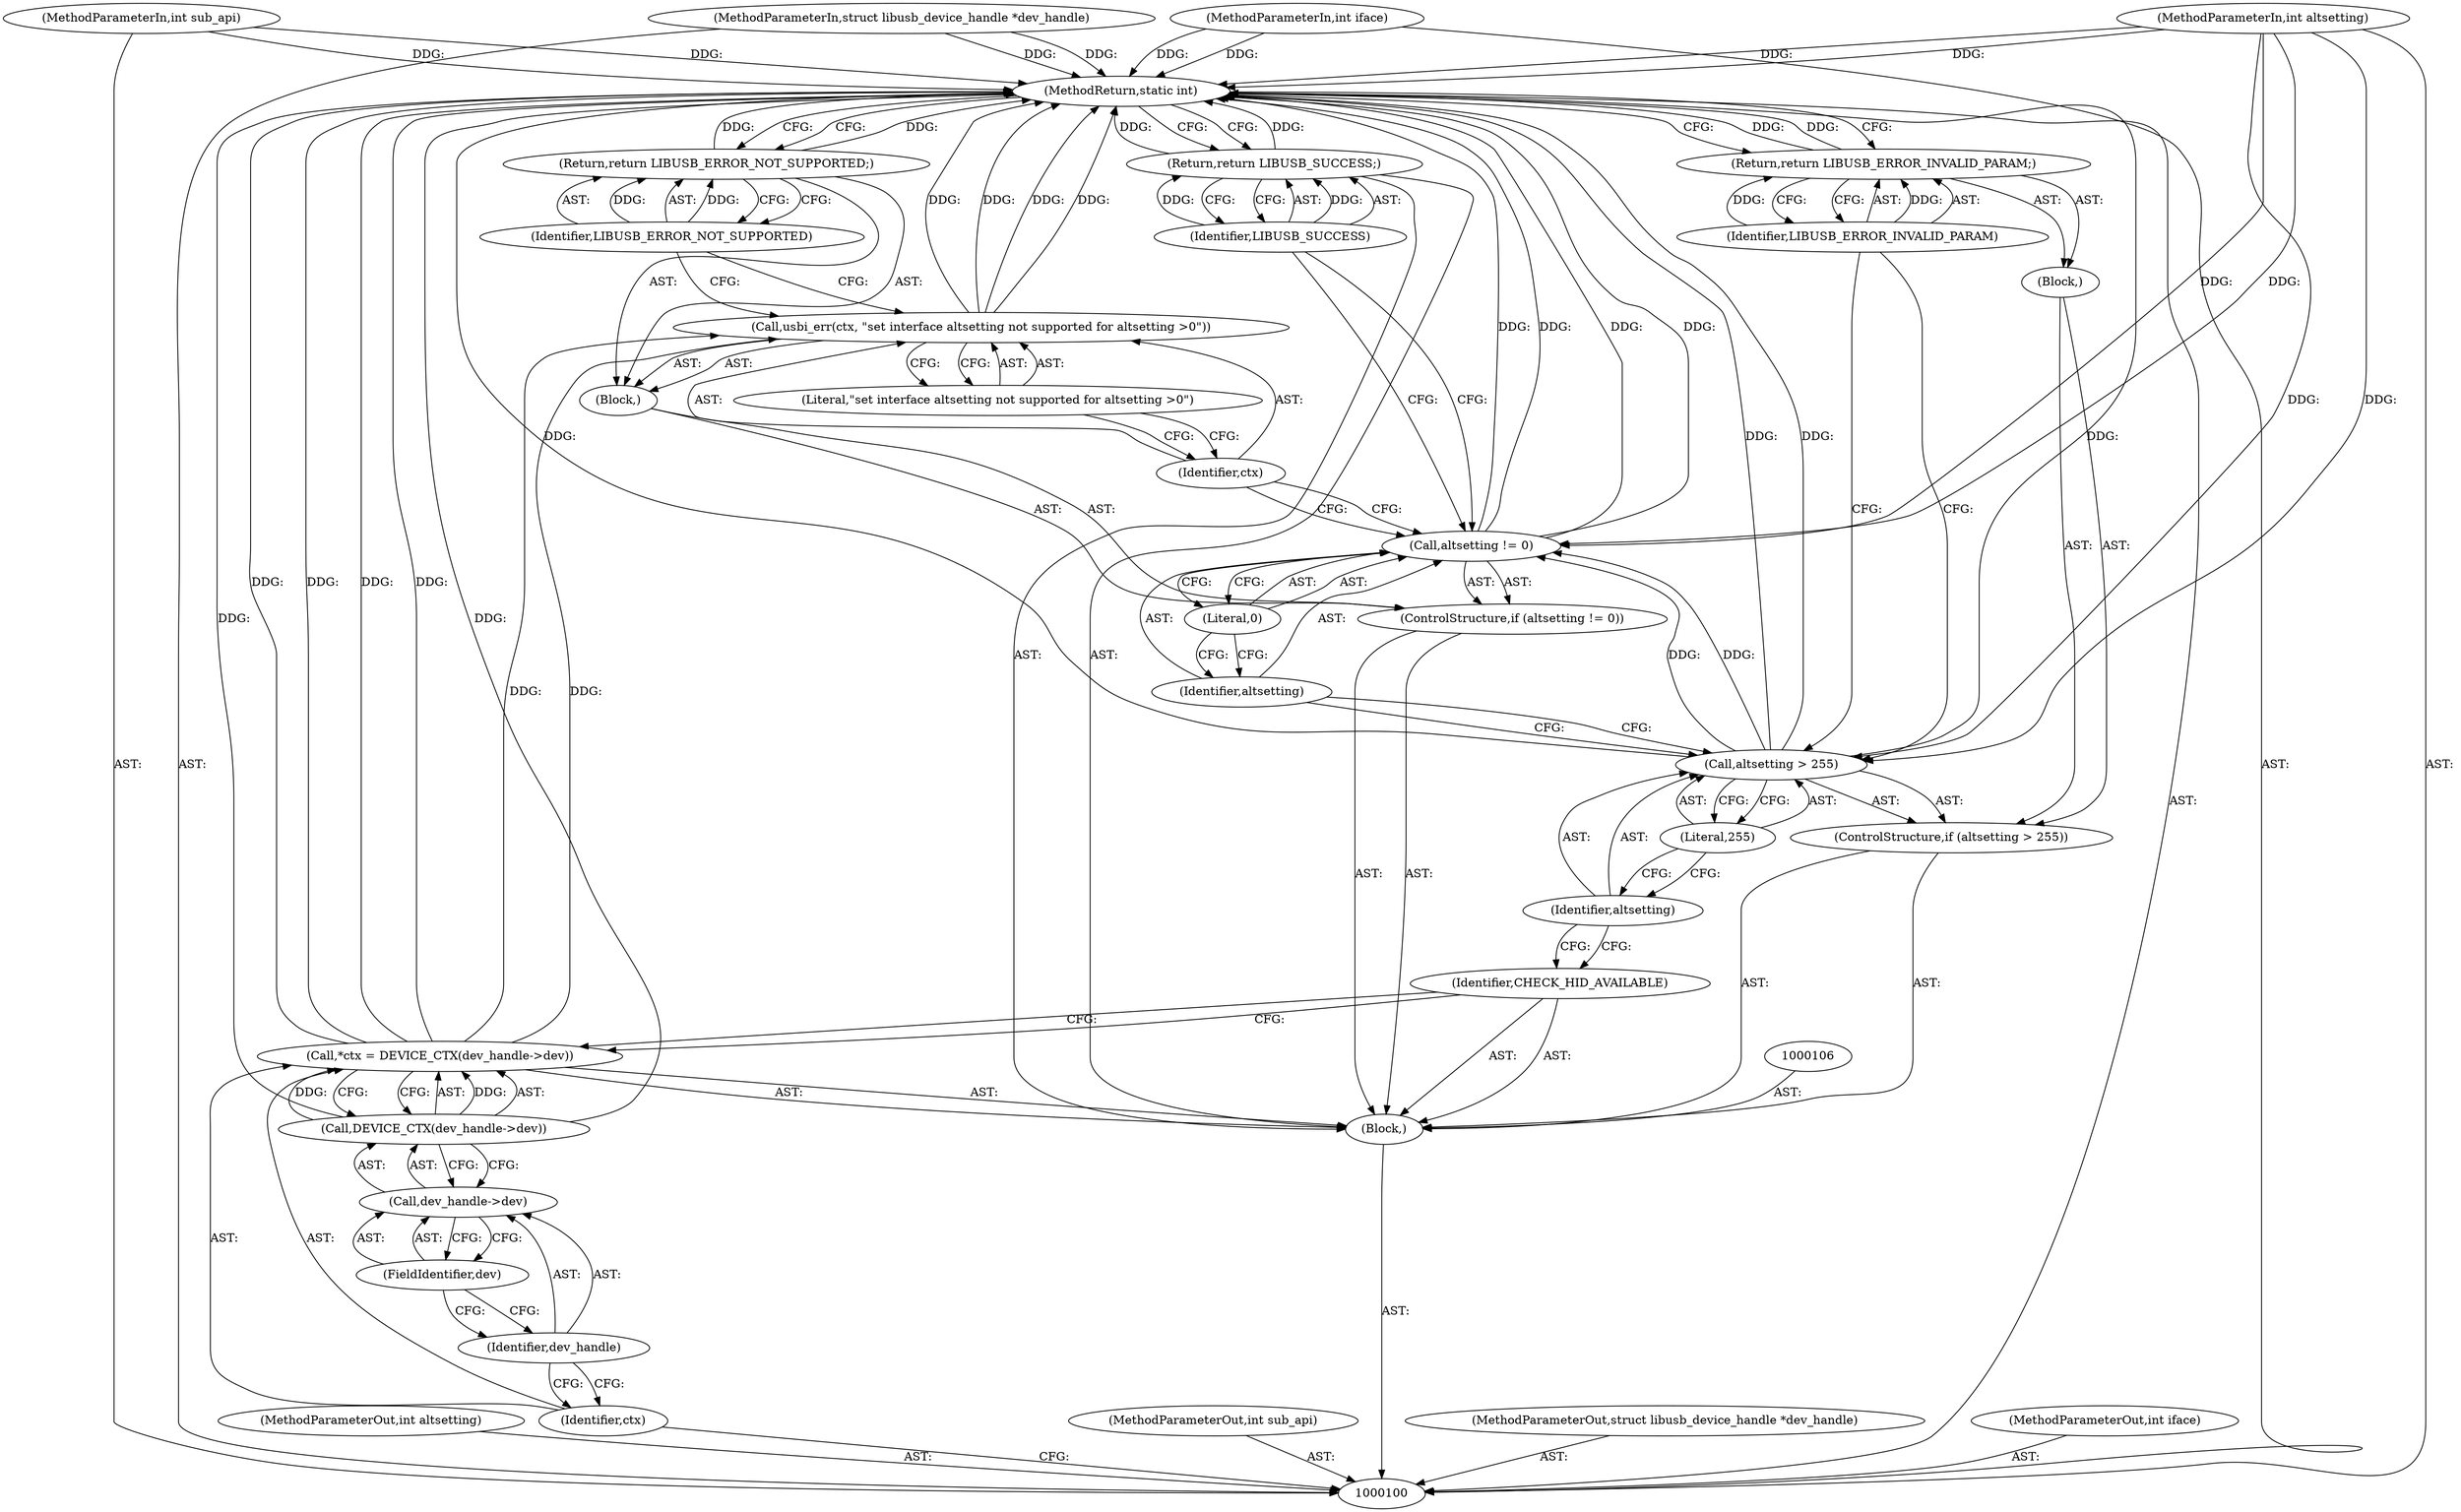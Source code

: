 digraph "1_Chrome_ac149a8d4371c0e01e0934fdd57b09e86f96b5b9_23" {
"1000133" [label="(MethodReturn,static int)"];
"1000104" [label="(MethodParameterIn,int altsetting)"];
"1000174" [label="(MethodParameterOut,int altsetting)"];
"1000101" [label="(MethodParameterIn,int sub_api)"];
"1000171" [label="(MethodParameterOut,int sub_api)"];
"1000102" [label="(MethodParameterIn,struct libusb_device_handle *dev_handle)"];
"1000172" [label="(MethodParameterOut,struct libusb_device_handle *dev_handle)"];
"1000103" [label="(MethodParameterIn,int iface)"];
"1000173" [label="(MethodParameterOut,int iface)"];
"1000129" [label="(Return,return LIBUSB_ERROR_NOT_SUPPORTED;)"];
"1000130" [label="(Identifier,LIBUSB_ERROR_NOT_SUPPORTED)"];
"1000131" [label="(Return,return LIBUSB_SUCCESS;)"];
"1000132" [label="(Identifier,LIBUSB_SUCCESS)"];
"1000105" [label="(Block,)"];
"1000107" [label="(Call,*ctx = DEVICE_CTX(dev_handle->dev))"];
"1000108" [label="(Identifier,ctx)"];
"1000109" [label="(Call,DEVICE_CTX(dev_handle->dev))"];
"1000110" [label="(Call,dev_handle->dev)"];
"1000111" [label="(Identifier,dev_handle)"];
"1000112" [label="(FieldIdentifier,dev)"];
"1000113" [label="(Identifier,CHECK_HID_AVAILABLE)"];
"1000114" [label="(ControlStructure,if (altsetting > 255))"];
"1000117" [label="(Literal,255)"];
"1000118" [label="(Block,)"];
"1000115" [label="(Call,altsetting > 255)"];
"1000116" [label="(Identifier,altsetting)"];
"1000119" [label="(Return,return LIBUSB_ERROR_INVALID_PARAM;)"];
"1000120" [label="(Identifier,LIBUSB_ERROR_INVALID_PARAM)"];
"1000121" [label="(ControlStructure,if (altsetting != 0))"];
"1000124" [label="(Literal,0)"];
"1000125" [label="(Block,)"];
"1000122" [label="(Call,altsetting != 0)"];
"1000123" [label="(Identifier,altsetting)"];
"1000127" [label="(Identifier,ctx)"];
"1000128" [label="(Literal,\"set interface altsetting not supported for altsetting >0\")"];
"1000126" [label="(Call,usbi_err(ctx, \"set interface altsetting not supported for altsetting >0\"))"];
"1000133" -> "1000100"  [label="AST: "];
"1000133" -> "1000119"  [label="CFG: "];
"1000133" -> "1000129"  [label="CFG: "];
"1000133" -> "1000131"  [label="CFG: "];
"1000119" -> "1000133"  [label="DDG: "];
"1000126" -> "1000133"  [label="DDG: "];
"1000126" -> "1000133"  [label="DDG: "];
"1000107" -> "1000133"  [label="DDG: "];
"1000107" -> "1000133"  [label="DDG: "];
"1000104" -> "1000133"  [label="DDG: "];
"1000122" -> "1000133"  [label="DDG: "];
"1000122" -> "1000133"  [label="DDG: "];
"1000103" -> "1000133"  [label="DDG: "];
"1000115" -> "1000133"  [label="DDG: "];
"1000115" -> "1000133"  [label="DDG: "];
"1000102" -> "1000133"  [label="DDG: "];
"1000101" -> "1000133"  [label="DDG: "];
"1000109" -> "1000133"  [label="DDG: "];
"1000129" -> "1000133"  [label="DDG: "];
"1000131" -> "1000133"  [label="DDG: "];
"1000104" -> "1000100"  [label="AST: "];
"1000104" -> "1000133"  [label="DDG: "];
"1000104" -> "1000115"  [label="DDG: "];
"1000104" -> "1000122"  [label="DDG: "];
"1000174" -> "1000100"  [label="AST: "];
"1000101" -> "1000100"  [label="AST: "];
"1000101" -> "1000133"  [label="DDG: "];
"1000171" -> "1000100"  [label="AST: "];
"1000102" -> "1000100"  [label="AST: "];
"1000102" -> "1000133"  [label="DDG: "];
"1000172" -> "1000100"  [label="AST: "];
"1000103" -> "1000100"  [label="AST: "];
"1000103" -> "1000133"  [label="DDG: "];
"1000173" -> "1000100"  [label="AST: "];
"1000129" -> "1000125"  [label="AST: "];
"1000129" -> "1000130"  [label="CFG: "];
"1000130" -> "1000129"  [label="AST: "];
"1000133" -> "1000129"  [label="CFG: "];
"1000129" -> "1000133"  [label="DDG: "];
"1000130" -> "1000129"  [label="DDG: "];
"1000130" -> "1000129"  [label="AST: "];
"1000130" -> "1000126"  [label="CFG: "];
"1000129" -> "1000130"  [label="CFG: "];
"1000130" -> "1000129"  [label="DDG: "];
"1000131" -> "1000105"  [label="AST: "];
"1000131" -> "1000132"  [label="CFG: "];
"1000132" -> "1000131"  [label="AST: "];
"1000133" -> "1000131"  [label="CFG: "];
"1000131" -> "1000133"  [label="DDG: "];
"1000132" -> "1000131"  [label="DDG: "];
"1000132" -> "1000131"  [label="AST: "];
"1000132" -> "1000122"  [label="CFG: "];
"1000131" -> "1000132"  [label="CFG: "];
"1000132" -> "1000131"  [label="DDG: "];
"1000105" -> "1000100"  [label="AST: "];
"1000106" -> "1000105"  [label="AST: "];
"1000107" -> "1000105"  [label="AST: "];
"1000113" -> "1000105"  [label="AST: "];
"1000114" -> "1000105"  [label="AST: "];
"1000121" -> "1000105"  [label="AST: "];
"1000131" -> "1000105"  [label="AST: "];
"1000107" -> "1000105"  [label="AST: "];
"1000107" -> "1000109"  [label="CFG: "];
"1000108" -> "1000107"  [label="AST: "];
"1000109" -> "1000107"  [label="AST: "];
"1000113" -> "1000107"  [label="CFG: "];
"1000107" -> "1000133"  [label="DDG: "];
"1000107" -> "1000133"  [label="DDG: "];
"1000109" -> "1000107"  [label="DDG: "];
"1000107" -> "1000126"  [label="DDG: "];
"1000108" -> "1000107"  [label="AST: "];
"1000108" -> "1000100"  [label="CFG: "];
"1000111" -> "1000108"  [label="CFG: "];
"1000109" -> "1000107"  [label="AST: "];
"1000109" -> "1000110"  [label="CFG: "];
"1000110" -> "1000109"  [label="AST: "];
"1000107" -> "1000109"  [label="CFG: "];
"1000109" -> "1000133"  [label="DDG: "];
"1000109" -> "1000107"  [label="DDG: "];
"1000110" -> "1000109"  [label="AST: "];
"1000110" -> "1000112"  [label="CFG: "];
"1000111" -> "1000110"  [label="AST: "];
"1000112" -> "1000110"  [label="AST: "];
"1000109" -> "1000110"  [label="CFG: "];
"1000111" -> "1000110"  [label="AST: "];
"1000111" -> "1000108"  [label="CFG: "];
"1000112" -> "1000111"  [label="CFG: "];
"1000112" -> "1000110"  [label="AST: "];
"1000112" -> "1000111"  [label="CFG: "];
"1000110" -> "1000112"  [label="CFG: "];
"1000113" -> "1000105"  [label="AST: "];
"1000113" -> "1000107"  [label="CFG: "];
"1000116" -> "1000113"  [label="CFG: "];
"1000114" -> "1000105"  [label="AST: "];
"1000115" -> "1000114"  [label="AST: "];
"1000118" -> "1000114"  [label="AST: "];
"1000117" -> "1000115"  [label="AST: "];
"1000117" -> "1000116"  [label="CFG: "];
"1000115" -> "1000117"  [label="CFG: "];
"1000118" -> "1000114"  [label="AST: "];
"1000119" -> "1000118"  [label="AST: "];
"1000115" -> "1000114"  [label="AST: "];
"1000115" -> "1000117"  [label="CFG: "];
"1000116" -> "1000115"  [label="AST: "];
"1000117" -> "1000115"  [label="AST: "];
"1000120" -> "1000115"  [label="CFG: "];
"1000123" -> "1000115"  [label="CFG: "];
"1000115" -> "1000133"  [label="DDG: "];
"1000115" -> "1000133"  [label="DDG: "];
"1000104" -> "1000115"  [label="DDG: "];
"1000115" -> "1000122"  [label="DDG: "];
"1000116" -> "1000115"  [label="AST: "];
"1000116" -> "1000113"  [label="CFG: "];
"1000117" -> "1000116"  [label="CFG: "];
"1000119" -> "1000118"  [label="AST: "];
"1000119" -> "1000120"  [label="CFG: "];
"1000120" -> "1000119"  [label="AST: "];
"1000133" -> "1000119"  [label="CFG: "];
"1000119" -> "1000133"  [label="DDG: "];
"1000120" -> "1000119"  [label="DDG: "];
"1000120" -> "1000119"  [label="AST: "];
"1000120" -> "1000115"  [label="CFG: "];
"1000119" -> "1000120"  [label="CFG: "];
"1000120" -> "1000119"  [label="DDG: "];
"1000121" -> "1000105"  [label="AST: "];
"1000122" -> "1000121"  [label="AST: "];
"1000125" -> "1000121"  [label="AST: "];
"1000124" -> "1000122"  [label="AST: "];
"1000124" -> "1000123"  [label="CFG: "];
"1000122" -> "1000124"  [label="CFG: "];
"1000125" -> "1000121"  [label="AST: "];
"1000126" -> "1000125"  [label="AST: "];
"1000129" -> "1000125"  [label="AST: "];
"1000122" -> "1000121"  [label="AST: "];
"1000122" -> "1000124"  [label="CFG: "];
"1000123" -> "1000122"  [label="AST: "];
"1000124" -> "1000122"  [label="AST: "];
"1000127" -> "1000122"  [label="CFG: "];
"1000132" -> "1000122"  [label="CFG: "];
"1000122" -> "1000133"  [label="DDG: "];
"1000122" -> "1000133"  [label="DDG: "];
"1000115" -> "1000122"  [label="DDG: "];
"1000104" -> "1000122"  [label="DDG: "];
"1000123" -> "1000122"  [label="AST: "];
"1000123" -> "1000115"  [label="CFG: "];
"1000124" -> "1000123"  [label="CFG: "];
"1000127" -> "1000126"  [label="AST: "];
"1000127" -> "1000122"  [label="CFG: "];
"1000128" -> "1000127"  [label="CFG: "];
"1000128" -> "1000126"  [label="AST: "];
"1000128" -> "1000127"  [label="CFG: "];
"1000126" -> "1000128"  [label="CFG: "];
"1000126" -> "1000125"  [label="AST: "];
"1000126" -> "1000128"  [label="CFG: "];
"1000127" -> "1000126"  [label="AST: "];
"1000128" -> "1000126"  [label="AST: "];
"1000130" -> "1000126"  [label="CFG: "];
"1000126" -> "1000133"  [label="DDG: "];
"1000126" -> "1000133"  [label="DDG: "];
"1000107" -> "1000126"  [label="DDG: "];
}
